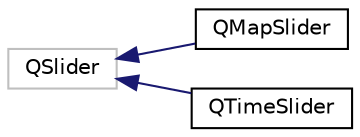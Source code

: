 digraph "Graphical Class Hierarchy"
{
  edge [fontname="Helvetica",fontsize="10",labelfontname="Helvetica",labelfontsize="10"];
  node [fontname="Helvetica",fontsize="10",shape=record];
  rankdir="LR";
  Node6 [label="QSlider",height=0.2,width=0.4,color="grey75", fillcolor="white", style="filled"];
  Node6 -> Node0 [dir="back",color="midnightblue",fontsize="10",style="solid",fontname="Helvetica"];
  Node0 [label="QMapSlider",height=0.2,width=0.4,color="black", fillcolor="white", style="filled",URL="$class_q_map_slider.html"];
  Node6 -> Node8 [dir="back",color="midnightblue",fontsize="10",style="solid",fontname="Helvetica"];
  Node8 [label="QTimeSlider",height=0.2,width=0.4,color="black", fillcolor="white", style="filled",URL="$class_q_time_slider.html"];
}

